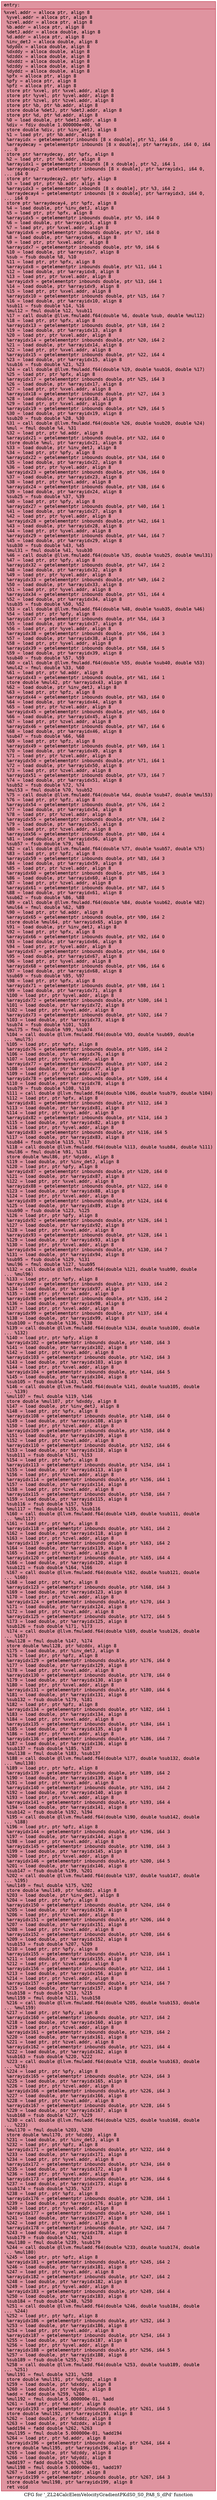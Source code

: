 digraph "CFG for '_ZL24CalcElemVelocityGradientPKdS0_S0_PA8_S_dPd' function" {
	label="CFG for '_ZL24CalcElemVelocityGradientPKdS0_S0_PA8_S_dPd' function";

	Node0x561418b16840 [shape=record,color="#b70d28ff", style=filled, fillcolor="#b70d2870" fontname="Courier",label="{entry:\l|  %xvel.addr = alloca ptr, align 8\l  %yvel.addr = alloca ptr, align 8\l  %zvel.addr = alloca ptr, align 8\l  %b.addr = alloca ptr, align 8\l  %detJ.addr = alloca double, align 8\l  %d.addr = alloca ptr, align 8\l  %inv_detJ = alloca double, align 8\l  %dyddx = alloca double, align 8\l  %dxddy = alloca double, align 8\l  %dzddx = alloca double, align 8\l  %dxddz = alloca double, align 8\l  %dzddy = alloca double, align 8\l  %dyddz = alloca double, align 8\l  %pfx = alloca ptr, align 8\l  %pfy = alloca ptr, align 8\l  %pfz = alloca ptr, align 8\l  store ptr %xvel, ptr %xvel.addr, align 8\l  store ptr %yvel, ptr %yvel.addr, align 8\l  store ptr %zvel, ptr %zvel.addr, align 8\l  store ptr %b, ptr %b.addr, align 8\l  store double %detJ, ptr %detJ.addr, align 8\l  store ptr %d, ptr %d.addr, align 8\l  %0 = load double, ptr %detJ.addr, align 8\l  %div = fdiv double 1.000000e+00, %0\l  store double %div, ptr %inv_detJ, align 8\l  %1 = load ptr, ptr %b.addr, align 8\l  %arrayidx = getelementptr inbounds [8 x double], ptr %1, i64 0\l  %arraydecay = getelementptr inbounds [8 x double], ptr %arrayidx, i64 0, i64\l... 0\l  store ptr %arraydecay, ptr %pfx, align 8\l  %2 = load ptr, ptr %b.addr, align 8\l  %arrayidx1 = getelementptr inbounds [8 x double], ptr %2, i64 1\l  %arraydecay2 = getelementptr inbounds [8 x double], ptr %arrayidx1, i64 0,\l... i64 0\l  store ptr %arraydecay2, ptr %pfy, align 8\l  %3 = load ptr, ptr %b.addr, align 8\l  %arrayidx3 = getelementptr inbounds [8 x double], ptr %3, i64 2\l  %arraydecay4 = getelementptr inbounds [8 x double], ptr %arrayidx3, i64 0,\l... i64 0\l  store ptr %arraydecay4, ptr %pfz, align 8\l  %4 = load double, ptr %inv_detJ, align 8\l  %5 = load ptr, ptr %pfx, align 8\l  %arrayidx5 = getelementptr inbounds double, ptr %5, i64 0\l  %6 = load double, ptr %arrayidx5, align 8\l  %7 = load ptr, ptr %xvel.addr, align 8\l  %arrayidx6 = getelementptr inbounds double, ptr %7, i64 0\l  %8 = load double, ptr %arrayidx6, align 8\l  %9 = load ptr, ptr %xvel.addr, align 8\l  %arrayidx7 = getelementptr inbounds double, ptr %9, i64 6\l  %10 = load double, ptr %arrayidx7, align 8\l  %sub = fsub double %8, %10\l  %11 = load ptr, ptr %pfx, align 8\l  %arrayidx8 = getelementptr inbounds double, ptr %11, i64 1\l  %12 = load double, ptr %arrayidx8, align 8\l  %13 = load ptr, ptr %xvel.addr, align 8\l  %arrayidx9 = getelementptr inbounds double, ptr %13, i64 1\l  %14 = load double, ptr %arrayidx9, align 8\l  %15 = load ptr, ptr %xvel.addr, align 8\l  %arrayidx10 = getelementptr inbounds double, ptr %15, i64 7\l  %16 = load double, ptr %arrayidx10, align 8\l  %sub11 = fsub double %14, %16\l  %mul12 = fmul double %12, %sub11\l  %17 = call double @llvm.fmuladd.f64(double %6, double %sub, double %mul12)\l  %18 = load ptr, ptr %pfx, align 8\l  %arrayidx13 = getelementptr inbounds double, ptr %18, i64 2\l  %19 = load double, ptr %arrayidx13, align 8\l  %20 = load ptr, ptr %xvel.addr, align 8\l  %arrayidx14 = getelementptr inbounds double, ptr %20, i64 2\l  %21 = load double, ptr %arrayidx14, align 8\l  %22 = load ptr, ptr %xvel.addr, align 8\l  %arrayidx15 = getelementptr inbounds double, ptr %22, i64 4\l  %23 = load double, ptr %arrayidx15, align 8\l  %sub16 = fsub double %21, %23\l  %24 = call double @llvm.fmuladd.f64(double %19, double %sub16, double %17)\l  %25 = load ptr, ptr %pfx, align 8\l  %arrayidx17 = getelementptr inbounds double, ptr %25, i64 3\l  %26 = load double, ptr %arrayidx17, align 8\l  %27 = load ptr, ptr %xvel.addr, align 8\l  %arrayidx18 = getelementptr inbounds double, ptr %27, i64 3\l  %28 = load double, ptr %arrayidx18, align 8\l  %29 = load ptr, ptr %xvel.addr, align 8\l  %arrayidx19 = getelementptr inbounds double, ptr %29, i64 5\l  %30 = load double, ptr %arrayidx19, align 8\l  %sub20 = fsub double %28, %30\l  %31 = call double @llvm.fmuladd.f64(double %26, double %sub20, double %24)\l  %mul = fmul double %4, %31\l  %32 = load ptr, ptr %d.addr, align 8\l  %arrayidx21 = getelementptr inbounds double, ptr %32, i64 0\l  store double %mul, ptr %arrayidx21, align 8\l  %33 = load double, ptr %inv_detJ, align 8\l  %34 = load ptr, ptr %pfy, align 8\l  %arrayidx22 = getelementptr inbounds double, ptr %34, i64 0\l  %35 = load double, ptr %arrayidx22, align 8\l  %36 = load ptr, ptr %yvel.addr, align 8\l  %arrayidx23 = getelementptr inbounds double, ptr %36, i64 0\l  %37 = load double, ptr %arrayidx23, align 8\l  %38 = load ptr, ptr %yvel.addr, align 8\l  %arrayidx24 = getelementptr inbounds double, ptr %38, i64 6\l  %39 = load double, ptr %arrayidx24, align 8\l  %sub25 = fsub double %37, %39\l  %40 = load ptr, ptr %pfy, align 8\l  %arrayidx27 = getelementptr inbounds double, ptr %40, i64 1\l  %41 = load double, ptr %arrayidx27, align 8\l  %42 = load ptr, ptr %yvel.addr, align 8\l  %arrayidx28 = getelementptr inbounds double, ptr %42, i64 1\l  %43 = load double, ptr %arrayidx28, align 8\l  %44 = load ptr, ptr %yvel.addr, align 8\l  %arrayidx29 = getelementptr inbounds double, ptr %44, i64 7\l  %45 = load double, ptr %arrayidx29, align 8\l  %sub30 = fsub double %43, %45\l  %mul31 = fmul double %41, %sub30\l  %46 = call double @llvm.fmuladd.f64(double %35, double %sub25, double %mul31)\l  %47 = load ptr, ptr %pfy, align 8\l  %arrayidx32 = getelementptr inbounds double, ptr %47, i64 2\l  %48 = load double, ptr %arrayidx32, align 8\l  %49 = load ptr, ptr %yvel.addr, align 8\l  %arrayidx33 = getelementptr inbounds double, ptr %49, i64 2\l  %50 = load double, ptr %arrayidx33, align 8\l  %51 = load ptr, ptr %yvel.addr, align 8\l  %arrayidx34 = getelementptr inbounds double, ptr %51, i64 4\l  %52 = load double, ptr %arrayidx34, align 8\l  %sub35 = fsub double %50, %52\l  %53 = call double @llvm.fmuladd.f64(double %48, double %sub35, double %46)\l  %54 = load ptr, ptr %pfy, align 8\l  %arrayidx37 = getelementptr inbounds double, ptr %54, i64 3\l  %55 = load double, ptr %arrayidx37, align 8\l  %56 = load ptr, ptr %yvel.addr, align 8\l  %arrayidx38 = getelementptr inbounds double, ptr %56, i64 3\l  %57 = load double, ptr %arrayidx38, align 8\l  %58 = load ptr, ptr %yvel.addr, align 8\l  %arrayidx39 = getelementptr inbounds double, ptr %58, i64 5\l  %59 = load double, ptr %arrayidx39, align 8\l  %sub40 = fsub double %57, %59\l  %60 = call double @llvm.fmuladd.f64(double %55, double %sub40, double %53)\l  %mul42 = fmul double %33, %60\l  %61 = load ptr, ptr %d.addr, align 8\l  %arrayidx43 = getelementptr inbounds double, ptr %61, i64 1\l  store double %mul42, ptr %arrayidx43, align 8\l  %62 = load double, ptr %inv_detJ, align 8\l  %63 = load ptr, ptr %pfz, align 8\l  %arrayidx44 = getelementptr inbounds double, ptr %63, i64 0\l  %64 = load double, ptr %arrayidx44, align 8\l  %65 = load ptr, ptr %zvel.addr, align 8\l  %arrayidx45 = getelementptr inbounds double, ptr %65, i64 0\l  %66 = load double, ptr %arrayidx45, align 8\l  %67 = load ptr, ptr %zvel.addr, align 8\l  %arrayidx46 = getelementptr inbounds double, ptr %67, i64 6\l  %68 = load double, ptr %arrayidx46, align 8\l  %sub47 = fsub double %66, %68\l  %69 = load ptr, ptr %pfz, align 8\l  %arrayidx49 = getelementptr inbounds double, ptr %69, i64 1\l  %70 = load double, ptr %arrayidx49, align 8\l  %71 = load ptr, ptr %zvel.addr, align 8\l  %arrayidx50 = getelementptr inbounds double, ptr %71, i64 1\l  %72 = load double, ptr %arrayidx50, align 8\l  %73 = load ptr, ptr %zvel.addr, align 8\l  %arrayidx51 = getelementptr inbounds double, ptr %73, i64 7\l  %74 = load double, ptr %arrayidx51, align 8\l  %sub52 = fsub double %72, %74\l  %mul53 = fmul double %70, %sub52\l  %75 = call double @llvm.fmuladd.f64(double %64, double %sub47, double %mul53)\l  %76 = load ptr, ptr %pfz, align 8\l  %arrayidx54 = getelementptr inbounds double, ptr %76, i64 2\l  %77 = load double, ptr %arrayidx54, align 8\l  %78 = load ptr, ptr %zvel.addr, align 8\l  %arrayidx55 = getelementptr inbounds double, ptr %78, i64 2\l  %79 = load double, ptr %arrayidx55, align 8\l  %80 = load ptr, ptr %zvel.addr, align 8\l  %arrayidx56 = getelementptr inbounds double, ptr %80, i64 4\l  %81 = load double, ptr %arrayidx56, align 8\l  %sub57 = fsub double %79, %81\l  %82 = call double @llvm.fmuladd.f64(double %77, double %sub57, double %75)\l  %83 = load ptr, ptr %pfz, align 8\l  %arrayidx59 = getelementptr inbounds double, ptr %83, i64 3\l  %84 = load double, ptr %arrayidx59, align 8\l  %85 = load ptr, ptr %zvel.addr, align 8\l  %arrayidx60 = getelementptr inbounds double, ptr %85, i64 3\l  %86 = load double, ptr %arrayidx60, align 8\l  %87 = load ptr, ptr %zvel.addr, align 8\l  %arrayidx61 = getelementptr inbounds double, ptr %87, i64 5\l  %88 = load double, ptr %arrayidx61, align 8\l  %sub62 = fsub double %86, %88\l  %89 = call double @llvm.fmuladd.f64(double %84, double %sub62, double %82)\l  %mul64 = fmul double %62, %89\l  %90 = load ptr, ptr %d.addr, align 8\l  %arrayidx65 = getelementptr inbounds double, ptr %90, i64 2\l  store double %mul64, ptr %arrayidx65, align 8\l  %91 = load double, ptr %inv_detJ, align 8\l  %92 = load ptr, ptr %pfx, align 8\l  %arrayidx66 = getelementptr inbounds double, ptr %92, i64 0\l  %93 = load double, ptr %arrayidx66, align 8\l  %94 = load ptr, ptr %yvel.addr, align 8\l  %arrayidx67 = getelementptr inbounds double, ptr %94, i64 0\l  %95 = load double, ptr %arrayidx67, align 8\l  %96 = load ptr, ptr %yvel.addr, align 8\l  %arrayidx68 = getelementptr inbounds double, ptr %96, i64 6\l  %97 = load double, ptr %arrayidx68, align 8\l  %sub69 = fsub double %95, %97\l  %98 = load ptr, ptr %pfx, align 8\l  %arrayidx71 = getelementptr inbounds double, ptr %98, i64 1\l  %99 = load double, ptr %arrayidx71, align 8\l  %100 = load ptr, ptr %yvel.addr, align 8\l  %arrayidx72 = getelementptr inbounds double, ptr %100, i64 1\l  %101 = load double, ptr %arrayidx72, align 8\l  %102 = load ptr, ptr %yvel.addr, align 8\l  %arrayidx73 = getelementptr inbounds double, ptr %102, i64 7\l  %103 = load double, ptr %arrayidx73, align 8\l  %sub74 = fsub double %101, %103\l  %mul75 = fmul double %99, %sub74\l  %104 = call double @llvm.fmuladd.f64(double %93, double %sub69, double\l... %mul75)\l  %105 = load ptr, ptr %pfx, align 8\l  %arrayidx76 = getelementptr inbounds double, ptr %105, i64 2\l  %106 = load double, ptr %arrayidx76, align 8\l  %107 = load ptr, ptr %yvel.addr, align 8\l  %arrayidx77 = getelementptr inbounds double, ptr %107, i64 2\l  %108 = load double, ptr %arrayidx77, align 8\l  %109 = load ptr, ptr %yvel.addr, align 8\l  %arrayidx78 = getelementptr inbounds double, ptr %109, i64 4\l  %110 = load double, ptr %arrayidx78, align 8\l  %sub79 = fsub double %108, %110\l  %111 = call double @llvm.fmuladd.f64(double %106, double %sub79, double %104)\l  %112 = load ptr, ptr %pfx, align 8\l  %arrayidx81 = getelementptr inbounds double, ptr %112, i64 3\l  %113 = load double, ptr %arrayidx81, align 8\l  %114 = load ptr, ptr %yvel.addr, align 8\l  %arrayidx82 = getelementptr inbounds double, ptr %114, i64 3\l  %115 = load double, ptr %arrayidx82, align 8\l  %116 = load ptr, ptr %yvel.addr, align 8\l  %arrayidx83 = getelementptr inbounds double, ptr %116, i64 5\l  %117 = load double, ptr %arrayidx83, align 8\l  %sub84 = fsub double %115, %117\l  %118 = call double @llvm.fmuladd.f64(double %113, double %sub84, double %111)\l  %mul86 = fmul double %91, %118\l  store double %mul86, ptr %dyddx, align 8\l  %119 = load double, ptr %inv_detJ, align 8\l  %120 = load ptr, ptr %pfy, align 8\l  %arrayidx87 = getelementptr inbounds double, ptr %120, i64 0\l  %121 = load double, ptr %arrayidx87, align 8\l  %122 = load ptr, ptr %xvel.addr, align 8\l  %arrayidx88 = getelementptr inbounds double, ptr %122, i64 0\l  %123 = load double, ptr %arrayidx88, align 8\l  %124 = load ptr, ptr %xvel.addr, align 8\l  %arrayidx89 = getelementptr inbounds double, ptr %124, i64 6\l  %125 = load double, ptr %arrayidx89, align 8\l  %sub90 = fsub double %123, %125\l  %126 = load ptr, ptr %pfy, align 8\l  %arrayidx92 = getelementptr inbounds double, ptr %126, i64 1\l  %127 = load double, ptr %arrayidx92, align 8\l  %128 = load ptr, ptr %xvel.addr, align 8\l  %arrayidx93 = getelementptr inbounds double, ptr %128, i64 1\l  %129 = load double, ptr %arrayidx93, align 8\l  %130 = load ptr, ptr %xvel.addr, align 8\l  %arrayidx94 = getelementptr inbounds double, ptr %130, i64 7\l  %131 = load double, ptr %arrayidx94, align 8\l  %sub95 = fsub double %129, %131\l  %mul96 = fmul double %127, %sub95\l  %132 = call double @llvm.fmuladd.f64(double %121, double %sub90, double\l... %mul96)\l  %133 = load ptr, ptr %pfy, align 8\l  %arrayidx97 = getelementptr inbounds double, ptr %133, i64 2\l  %134 = load double, ptr %arrayidx97, align 8\l  %135 = load ptr, ptr %xvel.addr, align 8\l  %arrayidx98 = getelementptr inbounds double, ptr %135, i64 2\l  %136 = load double, ptr %arrayidx98, align 8\l  %137 = load ptr, ptr %xvel.addr, align 8\l  %arrayidx99 = getelementptr inbounds double, ptr %137, i64 4\l  %138 = load double, ptr %arrayidx99, align 8\l  %sub100 = fsub double %136, %138\l  %139 = call double @llvm.fmuladd.f64(double %134, double %sub100, double\l... %132)\l  %140 = load ptr, ptr %pfy, align 8\l  %arrayidx102 = getelementptr inbounds double, ptr %140, i64 3\l  %141 = load double, ptr %arrayidx102, align 8\l  %142 = load ptr, ptr %xvel.addr, align 8\l  %arrayidx103 = getelementptr inbounds double, ptr %142, i64 3\l  %143 = load double, ptr %arrayidx103, align 8\l  %144 = load ptr, ptr %xvel.addr, align 8\l  %arrayidx104 = getelementptr inbounds double, ptr %144, i64 5\l  %145 = load double, ptr %arrayidx104, align 8\l  %sub105 = fsub double %143, %145\l  %146 = call double @llvm.fmuladd.f64(double %141, double %sub105, double\l... %139)\l  %mul107 = fmul double %119, %146\l  store double %mul107, ptr %dxddy, align 8\l  %147 = load double, ptr %inv_detJ, align 8\l  %148 = load ptr, ptr %pfx, align 8\l  %arrayidx108 = getelementptr inbounds double, ptr %148, i64 0\l  %149 = load double, ptr %arrayidx108, align 8\l  %150 = load ptr, ptr %zvel.addr, align 8\l  %arrayidx109 = getelementptr inbounds double, ptr %150, i64 0\l  %151 = load double, ptr %arrayidx109, align 8\l  %152 = load ptr, ptr %zvel.addr, align 8\l  %arrayidx110 = getelementptr inbounds double, ptr %152, i64 6\l  %153 = load double, ptr %arrayidx110, align 8\l  %sub111 = fsub double %151, %153\l  %154 = load ptr, ptr %pfx, align 8\l  %arrayidx113 = getelementptr inbounds double, ptr %154, i64 1\l  %155 = load double, ptr %arrayidx113, align 8\l  %156 = load ptr, ptr %zvel.addr, align 8\l  %arrayidx114 = getelementptr inbounds double, ptr %156, i64 1\l  %157 = load double, ptr %arrayidx114, align 8\l  %158 = load ptr, ptr %zvel.addr, align 8\l  %arrayidx115 = getelementptr inbounds double, ptr %158, i64 7\l  %159 = load double, ptr %arrayidx115, align 8\l  %sub116 = fsub double %157, %159\l  %mul117 = fmul double %155, %sub116\l  %160 = call double @llvm.fmuladd.f64(double %149, double %sub111, double\l... %mul117)\l  %161 = load ptr, ptr %pfx, align 8\l  %arrayidx118 = getelementptr inbounds double, ptr %161, i64 2\l  %162 = load double, ptr %arrayidx118, align 8\l  %163 = load ptr, ptr %zvel.addr, align 8\l  %arrayidx119 = getelementptr inbounds double, ptr %163, i64 2\l  %164 = load double, ptr %arrayidx119, align 8\l  %165 = load ptr, ptr %zvel.addr, align 8\l  %arrayidx120 = getelementptr inbounds double, ptr %165, i64 4\l  %166 = load double, ptr %arrayidx120, align 8\l  %sub121 = fsub double %164, %166\l  %167 = call double @llvm.fmuladd.f64(double %162, double %sub121, double\l... %160)\l  %168 = load ptr, ptr %pfx, align 8\l  %arrayidx123 = getelementptr inbounds double, ptr %168, i64 3\l  %169 = load double, ptr %arrayidx123, align 8\l  %170 = load ptr, ptr %zvel.addr, align 8\l  %arrayidx124 = getelementptr inbounds double, ptr %170, i64 3\l  %171 = load double, ptr %arrayidx124, align 8\l  %172 = load ptr, ptr %zvel.addr, align 8\l  %arrayidx125 = getelementptr inbounds double, ptr %172, i64 5\l  %173 = load double, ptr %arrayidx125, align 8\l  %sub126 = fsub double %171, %173\l  %174 = call double @llvm.fmuladd.f64(double %169, double %sub126, double\l... %167)\l  %mul128 = fmul double %147, %174\l  store double %mul128, ptr %dzddx, align 8\l  %175 = load double, ptr %inv_detJ, align 8\l  %176 = load ptr, ptr %pfz, align 8\l  %arrayidx129 = getelementptr inbounds double, ptr %176, i64 0\l  %177 = load double, ptr %arrayidx129, align 8\l  %178 = load ptr, ptr %xvel.addr, align 8\l  %arrayidx130 = getelementptr inbounds double, ptr %178, i64 0\l  %179 = load double, ptr %arrayidx130, align 8\l  %180 = load ptr, ptr %xvel.addr, align 8\l  %arrayidx131 = getelementptr inbounds double, ptr %180, i64 6\l  %181 = load double, ptr %arrayidx131, align 8\l  %sub132 = fsub double %179, %181\l  %182 = load ptr, ptr %pfz, align 8\l  %arrayidx134 = getelementptr inbounds double, ptr %182, i64 1\l  %183 = load double, ptr %arrayidx134, align 8\l  %184 = load ptr, ptr %xvel.addr, align 8\l  %arrayidx135 = getelementptr inbounds double, ptr %184, i64 1\l  %185 = load double, ptr %arrayidx135, align 8\l  %186 = load ptr, ptr %xvel.addr, align 8\l  %arrayidx136 = getelementptr inbounds double, ptr %186, i64 7\l  %187 = load double, ptr %arrayidx136, align 8\l  %sub137 = fsub double %185, %187\l  %mul138 = fmul double %183, %sub137\l  %188 = call double @llvm.fmuladd.f64(double %177, double %sub132, double\l... %mul138)\l  %189 = load ptr, ptr %pfz, align 8\l  %arrayidx139 = getelementptr inbounds double, ptr %189, i64 2\l  %190 = load double, ptr %arrayidx139, align 8\l  %191 = load ptr, ptr %xvel.addr, align 8\l  %arrayidx140 = getelementptr inbounds double, ptr %191, i64 2\l  %192 = load double, ptr %arrayidx140, align 8\l  %193 = load ptr, ptr %xvel.addr, align 8\l  %arrayidx141 = getelementptr inbounds double, ptr %193, i64 4\l  %194 = load double, ptr %arrayidx141, align 8\l  %sub142 = fsub double %192, %194\l  %195 = call double @llvm.fmuladd.f64(double %190, double %sub142, double\l... %188)\l  %196 = load ptr, ptr %pfz, align 8\l  %arrayidx144 = getelementptr inbounds double, ptr %196, i64 3\l  %197 = load double, ptr %arrayidx144, align 8\l  %198 = load ptr, ptr %xvel.addr, align 8\l  %arrayidx145 = getelementptr inbounds double, ptr %198, i64 3\l  %199 = load double, ptr %arrayidx145, align 8\l  %200 = load ptr, ptr %xvel.addr, align 8\l  %arrayidx146 = getelementptr inbounds double, ptr %200, i64 5\l  %201 = load double, ptr %arrayidx146, align 8\l  %sub147 = fsub double %199, %201\l  %202 = call double @llvm.fmuladd.f64(double %197, double %sub147, double\l... %195)\l  %mul149 = fmul double %175, %202\l  store double %mul149, ptr %dxddz, align 8\l  %203 = load double, ptr %inv_detJ, align 8\l  %204 = load ptr, ptr %pfy, align 8\l  %arrayidx150 = getelementptr inbounds double, ptr %204, i64 0\l  %205 = load double, ptr %arrayidx150, align 8\l  %206 = load ptr, ptr %zvel.addr, align 8\l  %arrayidx151 = getelementptr inbounds double, ptr %206, i64 0\l  %207 = load double, ptr %arrayidx151, align 8\l  %208 = load ptr, ptr %zvel.addr, align 8\l  %arrayidx152 = getelementptr inbounds double, ptr %208, i64 6\l  %209 = load double, ptr %arrayidx152, align 8\l  %sub153 = fsub double %207, %209\l  %210 = load ptr, ptr %pfy, align 8\l  %arrayidx155 = getelementptr inbounds double, ptr %210, i64 1\l  %211 = load double, ptr %arrayidx155, align 8\l  %212 = load ptr, ptr %zvel.addr, align 8\l  %arrayidx156 = getelementptr inbounds double, ptr %212, i64 1\l  %213 = load double, ptr %arrayidx156, align 8\l  %214 = load ptr, ptr %zvel.addr, align 8\l  %arrayidx157 = getelementptr inbounds double, ptr %214, i64 7\l  %215 = load double, ptr %arrayidx157, align 8\l  %sub158 = fsub double %213, %215\l  %mul159 = fmul double %211, %sub158\l  %216 = call double @llvm.fmuladd.f64(double %205, double %sub153, double\l... %mul159)\l  %217 = load ptr, ptr %pfy, align 8\l  %arrayidx160 = getelementptr inbounds double, ptr %217, i64 2\l  %218 = load double, ptr %arrayidx160, align 8\l  %219 = load ptr, ptr %zvel.addr, align 8\l  %arrayidx161 = getelementptr inbounds double, ptr %219, i64 2\l  %220 = load double, ptr %arrayidx161, align 8\l  %221 = load ptr, ptr %zvel.addr, align 8\l  %arrayidx162 = getelementptr inbounds double, ptr %221, i64 4\l  %222 = load double, ptr %arrayidx162, align 8\l  %sub163 = fsub double %220, %222\l  %223 = call double @llvm.fmuladd.f64(double %218, double %sub163, double\l... %216)\l  %224 = load ptr, ptr %pfy, align 8\l  %arrayidx165 = getelementptr inbounds double, ptr %224, i64 3\l  %225 = load double, ptr %arrayidx165, align 8\l  %226 = load ptr, ptr %zvel.addr, align 8\l  %arrayidx166 = getelementptr inbounds double, ptr %226, i64 3\l  %227 = load double, ptr %arrayidx166, align 8\l  %228 = load ptr, ptr %zvel.addr, align 8\l  %arrayidx167 = getelementptr inbounds double, ptr %228, i64 5\l  %229 = load double, ptr %arrayidx167, align 8\l  %sub168 = fsub double %227, %229\l  %230 = call double @llvm.fmuladd.f64(double %225, double %sub168, double\l... %223)\l  %mul170 = fmul double %203, %230\l  store double %mul170, ptr %dzddy, align 8\l  %231 = load double, ptr %inv_detJ, align 8\l  %232 = load ptr, ptr %pfz, align 8\l  %arrayidx171 = getelementptr inbounds double, ptr %232, i64 0\l  %233 = load double, ptr %arrayidx171, align 8\l  %234 = load ptr, ptr %yvel.addr, align 8\l  %arrayidx172 = getelementptr inbounds double, ptr %234, i64 0\l  %235 = load double, ptr %arrayidx172, align 8\l  %236 = load ptr, ptr %yvel.addr, align 8\l  %arrayidx173 = getelementptr inbounds double, ptr %236, i64 6\l  %237 = load double, ptr %arrayidx173, align 8\l  %sub174 = fsub double %235, %237\l  %238 = load ptr, ptr %pfz, align 8\l  %arrayidx176 = getelementptr inbounds double, ptr %238, i64 1\l  %239 = load double, ptr %arrayidx176, align 8\l  %240 = load ptr, ptr %yvel.addr, align 8\l  %arrayidx177 = getelementptr inbounds double, ptr %240, i64 1\l  %241 = load double, ptr %arrayidx177, align 8\l  %242 = load ptr, ptr %yvel.addr, align 8\l  %arrayidx178 = getelementptr inbounds double, ptr %242, i64 7\l  %243 = load double, ptr %arrayidx178, align 8\l  %sub179 = fsub double %241, %243\l  %mul180 = fmul double %239, %sub179\l  %244 = call double @llvm.fmuladd.f64(double %233, double %sub174, double\l... %mul180)\l  %245 = load ptr, ptr %pfz, align 8\l  %arrayidx181 = getelementptr inbounds double, ptr %245, i64 2\l  %246 = load double, ptr %arrayidx181, align 8\l  %247 = load ptr, ptr %yvel.addr, align 8\l  %arrayidx182 = getelementptr inbounds double, ptr %247, i64 2\l  %248 = load double, ptr %arrayidx182, align 8\l  %249 = load ptr, ptr %yvel.addr, align 8\l  %arrayidx183 = getelementptr inbounds double, ptr %249, i64 4\l  %250 = load double, ptr %arrayidx183, align 8\l  %sub184 = fsub double %248, %250\l  %251 = call double @llvm.fmuladd.f64(double %246, double %sub184, double\l... %244)\l  %252 = load ptr, ptr %pfz, align 8\l  %arrayidx186 = getelementptr inbounds double, ptr %252, i64 3\l  %253 = load double, ptr %arrayidx186, align 8\l  %254 = load ptr, ptr %yvel.addr, align 8\l  %arrayidx187 = getelementptr inbounds double, ptr %254, i64 3\l  %255 = load double, ptr %arrayidx187, align 8\l  %256 = load ptr, ptr %yvel.addr, align 8\l  %arrayidx188 = getelementptr inbounds double, ptr %256, i64 5\l  %257 = load double, ptr %arrayidx188, align 8\l  %sub189 = fsub double %255, %257\l  %258 = call double @llvm.fmuladd.f64(double %253, double %sub189, double\l... %251)\l  %mul191 = fmul double %231, %258\l  store double %mul191, ptr %dyddz, align 8\l  %259 = load double, ptr %dxddy, align 8\l  %260 = load double, ptr %dyddx, align 8\l  %add = fadd double %259, %260\l  %mul192 = fmul double 5.000000e-01, %add\l  %261 = load ptr, ptr %d.addr, align 8\l  %arrayidx193 = getelementptr inbounds double, ptr %261, i64 5\l  store double %mul192, ptr %arrayidx193, align 8\l  %262 = load double, ptr %dxddz, align 8\l  %263 = load double, ptr %dzddx, align 8\l  %add194 = fadd double %262, %263\l  %mul195 = fmul double 5.000000e-01, %add194\l  %264 = load ptr, ptr %d.addr, align 8\l  %arrayidx196 = getelementptr inbounds double, ptr %264, i64 4\l  store double %mul195, ptr %arrayidx196, align 8\l  %265 = load double, ptr %dzddy, align 8\l  %266 = load double, ptr %dyddz, align 8\l  %add197 = fadd double %265, %266\l  %mul198 = fmul double 5.000000e-01, %add197\l  %267 = load ptr, ptr %d.addr, align 8\l  %arrayidx199 = getelementptr inbounds double, ptr %267, i64 3\l  store double %mul198, ptr %arrayidx199, align 8\l  ret void\l}"];
}
